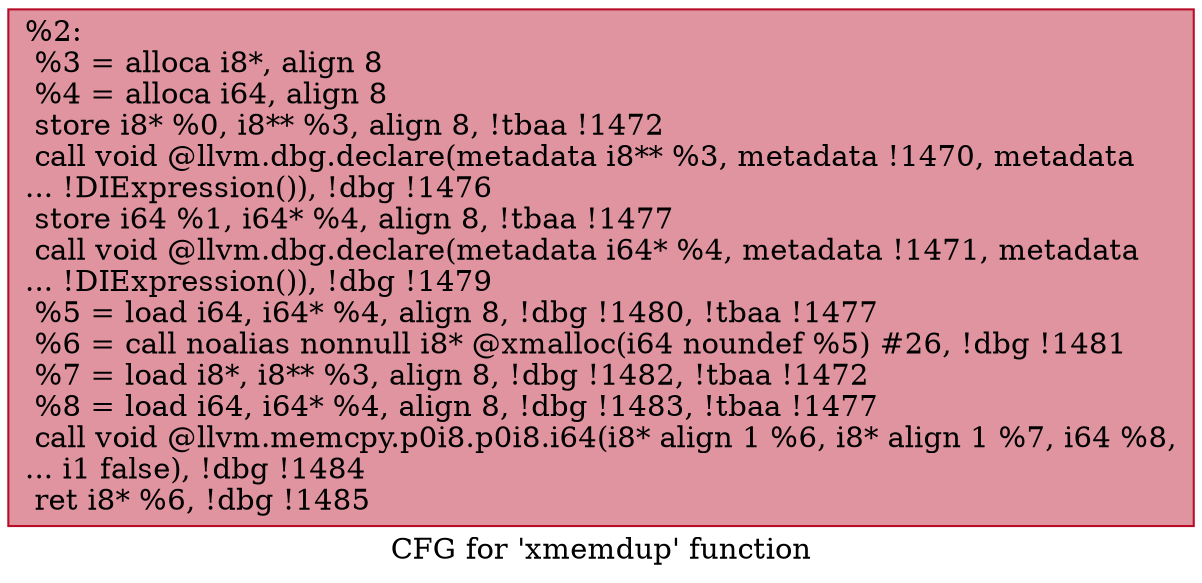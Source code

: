 digraph "CFG for 'xmemdup' function" {
	label="CFG for 'xmemdup' function";

	Node0xf45780 [shape=record,color="#b70d28ff", style=filled, fillcolor="#b70d2870",label="{%2:\l  %3 = alloca i8*, align 8\l  %4 = alloca i64, align 8\l  store i8* %0, i8** %3, align 8, !tbaa !1472\l  call void @llvm.dbg.declare(metadata i8** %3, metadata !1470, metadata\l... !DIExpression()), !dbg !1476\l  store i64 %1, i64* %4, align 8, !tbaa !1477\l  call void @llvm.dbg.declare(metadata i64* %4, metadata !1471, metadata\l... !DIExpression()), !dbg !1479\l  %5 = load i64, i64* %4, align 8, !dbg !1480, !tbaa !1477\l  %6 = call noalias nonnull i8* @xmalloc(i64 noundef %5) #26, !dbg !1481\l  %7 = load i8*, i8** %3, align 8, !dbg !1482, !tbaa !1472\l  %8 = load i64, i64* %4, align 8, !dbg !1483, !tbaa !1477\l  call void @llvm.memcpy.p0i8.p0i8.i64(i8* align 1 %6, i8* align 1 %7, i64 %8,\l... i1 false), !dbg !1484\l  ret i8* %6, !dbg !1485\l}"];
}

